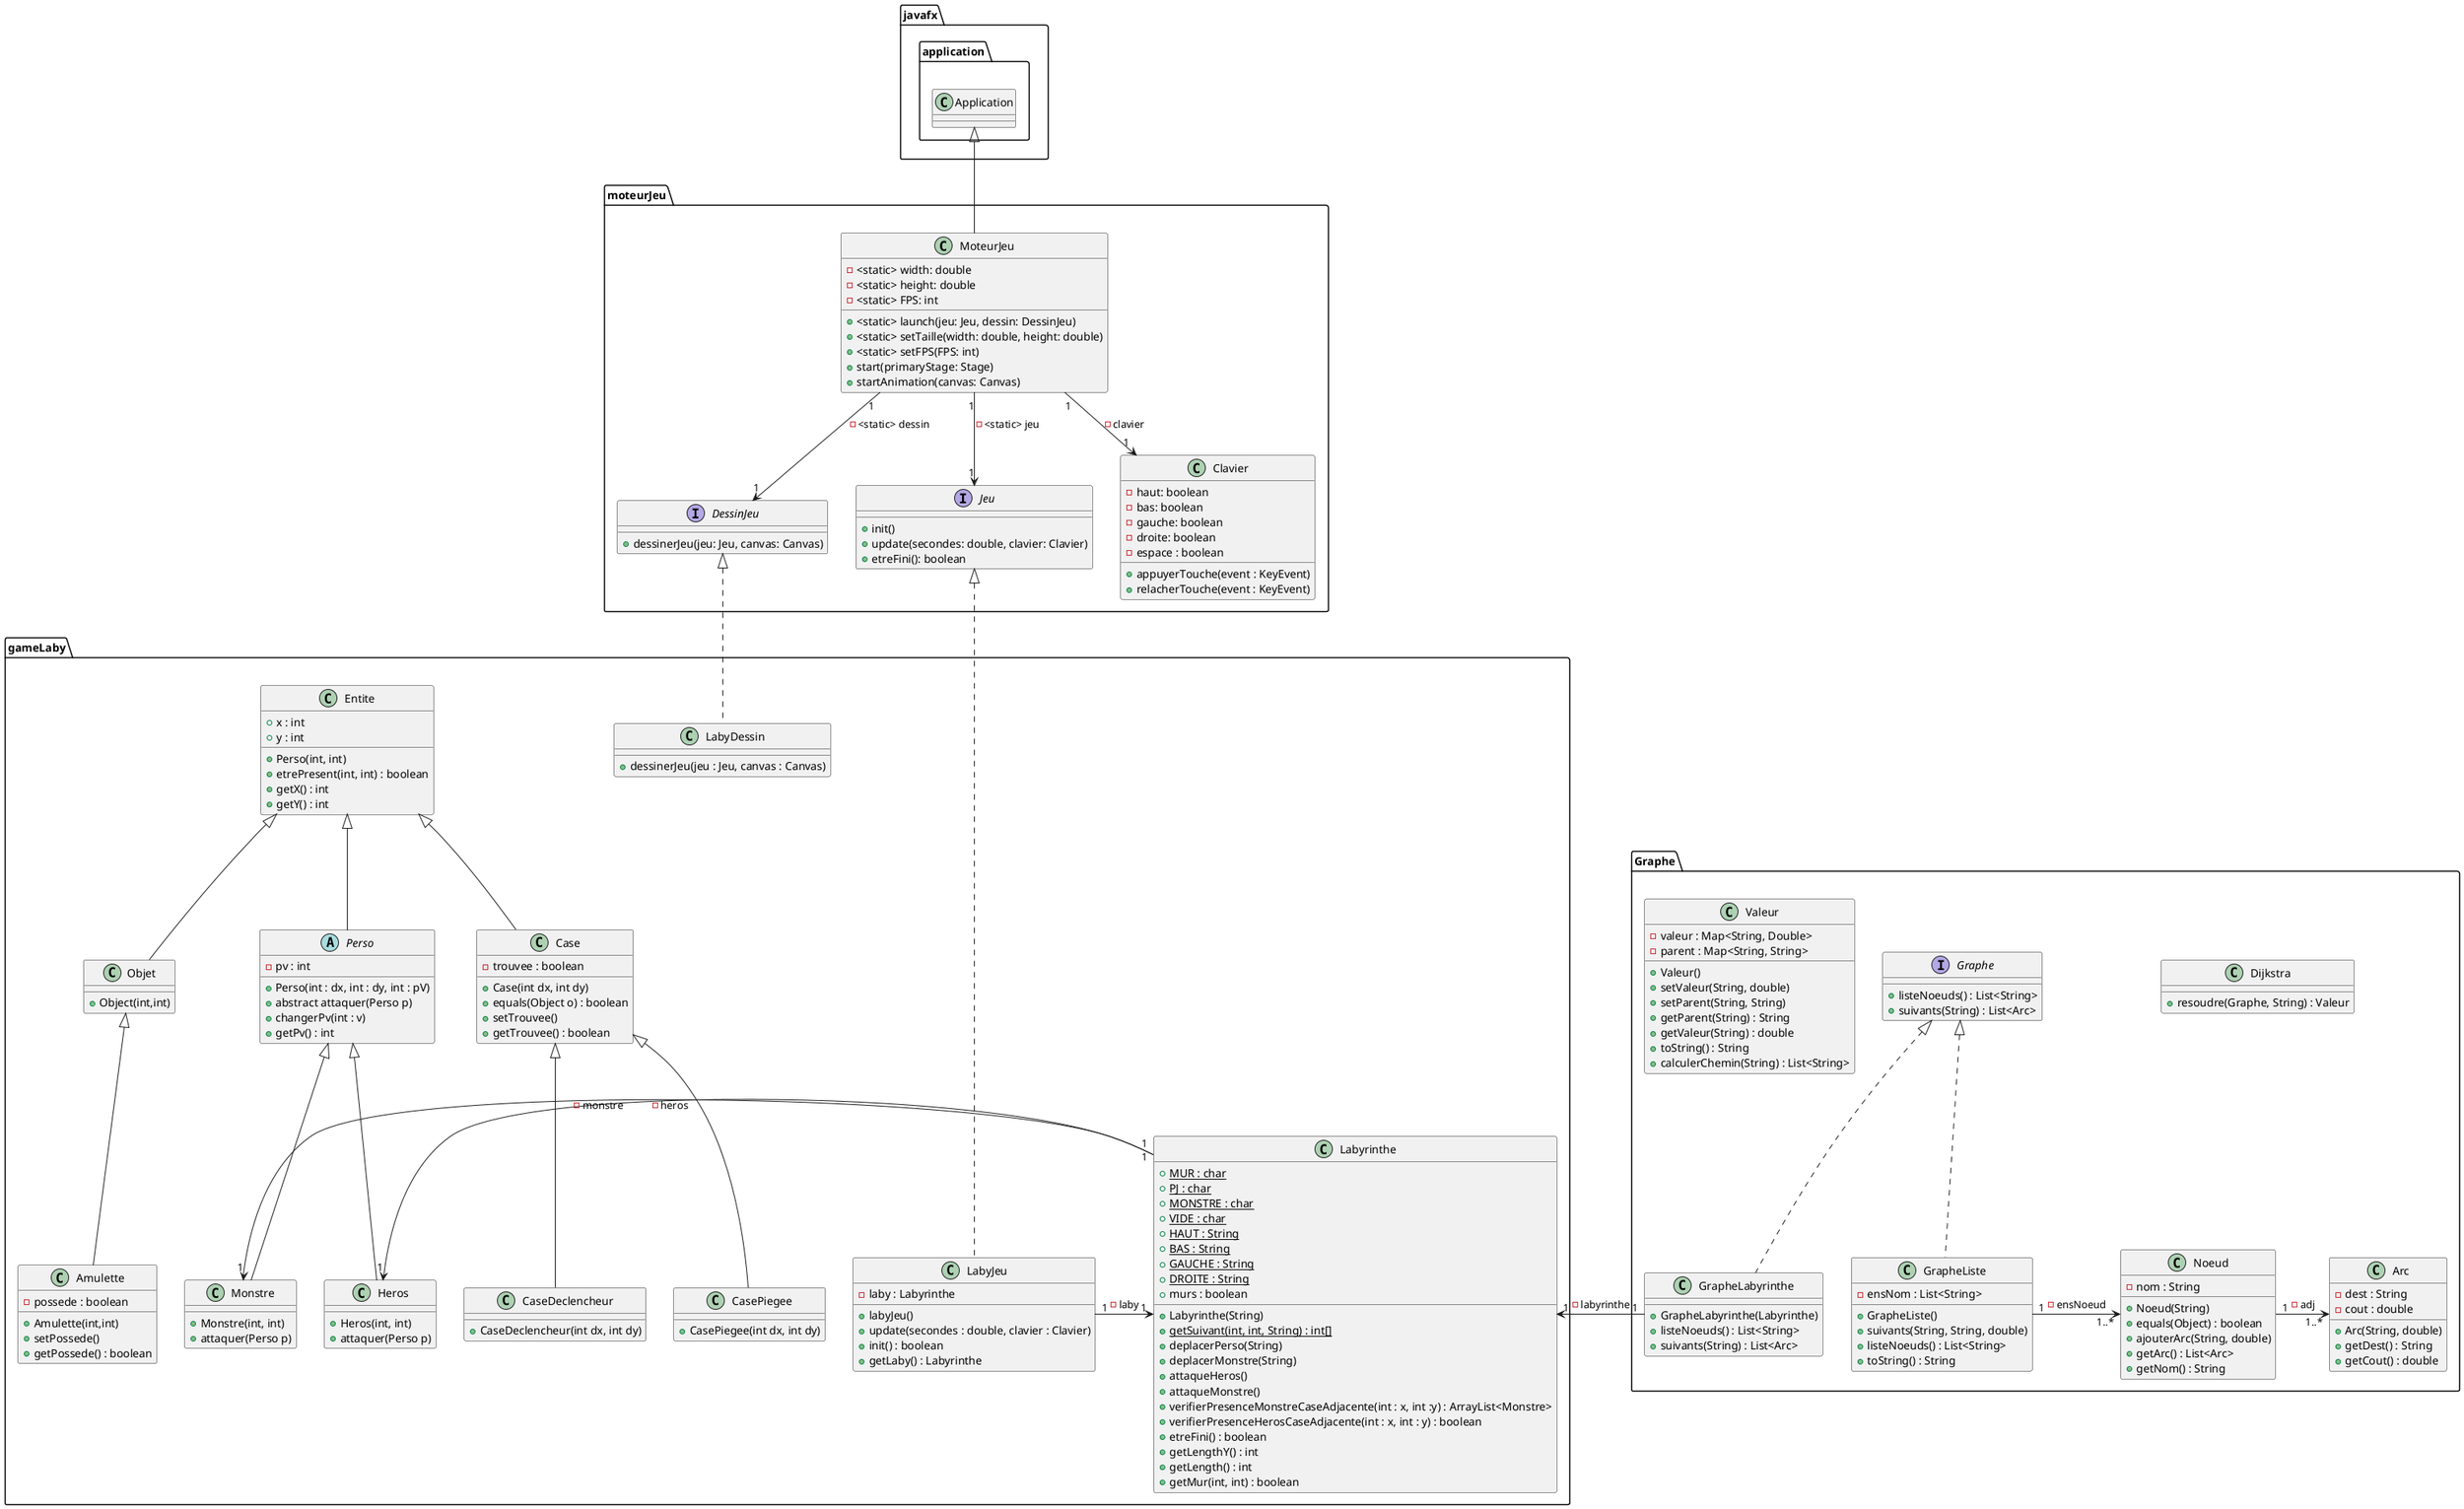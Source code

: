 @startuml

package javafx.application{
class Application{
}
}


package moteurJeu{

class MoteurJeu{
- <static> width: double
- <static> height: double
- <static> FPS: int
+ <static> launch(jeu: Jeu, dessin: DessinJeu)
+ <static> setTaille(width: double, height: double)
+ <static> setFPS(FPS: int)
+ start(primaryStage: Stage)
+ startAnimation(canvas: Canvas)
}

Application <|-- MoteurJeu



interface Jeu{
+ init()
+ update(secondes: double, clavier: Clavier)
+ etreFini(): boolean
}

MoteurJeu "1" --> "1" Jeu : - <static> jeu


interface DessinJeu{
+ dessinerJeu(jeu: Jeu, canvas: Canvas)
}

MoteurJeu "1" --> "1" DessinJeu : - <static> dessin

class Clavier{
- haut: boolean
- bas: boolean
- gauche: boolean
- droite: boolean
- espace : boolean
+ appuyerTouche(event : KeyEvent)
+ relacherTouche(event : KeyEvent)
}

MoteurJeu "1" --> "1" Clavier : - clavier
}

package gameLaby{

class LabyJeu{
- laby : Labyrinthe
+ labyJeu()
+ update(secondes : double, clavier : Clavier)
+ init() : boolean
+ getLaby() : Labyrinthe
}
Jeu <|.. LabyJeu

class LabyDessin{
+ dessinerJeu(jeu : Jeu, canvas : Canvas)

}

class Labyrinthe{
    + {static} MUR : char
    + {static} PJ : char
    + {static} MONSTRE : char
    + {static} VIDE : char
    + {static} HAUT : String
    + {static} BAS : String
    + {static} GAUCHE : String
    + {static} DROITE : String
    + murs : boolean

    + Labyrinthe(String)
    + {static} getSuivant(int, int, String) : int[]
    + deplacerPerso(String)
    + deplacerMonstre(String)
    + attaqueHeros()
    + attaqueMonstre()
    + verifierPresenceMonstreCaseAdjacente(int : x, int :y) : ArrayList<Monstre>
    + verifierPresenceHerosCaseAdjacente(int : x, int : y) : boolean
    + etreFini() : boolean
    + getLengthY() : int
    + getLength() : int
    + getMur(int, int) : boolean
}

class Entite{
    + x : int
    + y : int
    + Perso(int, int)
    + etrePresent(int, int) : boolean
    + getX() : int
    + getY() : int
}
abstract class Perso{
    - pv : int
    + Perso(int : dx, int : dy, int : pV)
    + abstract attaquer(Perso p)
    + changerPv(int : v)
    + getPv() : int
}

Entite <|-- Perso

class Monstre{
    + Monstre(int, int)
    + attaquer(Perso p)
}

class Heros{
    + Heros(int, int)
    + attaquer(Perso p)
}

class Case{
    - trouvee : boolean
    + Case(int dx, int dy)
    + equals(Object o) : boolean
    + setTrouvee()
    + getTrouvee() : boolean
}
Entite <|-- Case

class CasePiegee{
    + CasePiegee(int dx, int dy)
}
Case <|-- CasePiegee

class CaseDeclencheur{
    + CaseDeclencheur(int dx, int dy)
}
Case <|-- CaseDeclencheur

class Objet{
    + Object(int,int)
}
Entite <|-- Objet

class Amulette{
    - possede : boolean
    + Amulette(int,int)
    + setPossede()
    + getPossede() : boolean
}
Objet <|-- Amulette


Labyrinthe "1" -> "1" Heros: - heros
Labyrinthe "1" -> "1" Monstre : - monstre
LabyJeu "1" -> "1" Labyrinthe : - laby

Perso <|-- Monstre
Perso <|-- Heros
DessinJeu <|.. LabyDessin

}


package Graphe{

class Arc{
    - dest : String
    - cout : double
    + Arc(String, double)
    + getDest() : String
    + getCout() : double
}

class Dijkstra{
    + resoudre(Graphe, String) : Valeur
}

interface Graphe{
    + listeNoeuds() : List<String>
    + suivants(String) : List<Arc>
}

class GrapheLabyrinthe{
    + GrapheLabyrinthe(Labyrinthe)
    + listeNoeuds() : List<String>
    + suivants(String) : List<Arc>
}

class GrapheListe{
    - ensNom : List<String>
    + GrapheListe()
    + suivants(String, String, double)
    + listeNoeuds() : List<String>
    + toString() : String
}

class Noeud{
    - nom : String
    + Noeud(String)
    + equals(Object) : boolean
    + ajouterArc(String, double)
    + getArc() : List<Arc>
    + getNom() : String
}

class Valeur{
    - valeur : Map<String, Double>
    - parent : Map<String, String>
    + Valeur()
    + setValeur(String, double)
    + setParent(String, String)
    + getParent(String) : String
    + getValeur(String) : double
    + toString() : String
    + calculerChemin(String) : List<String>
}

GrapheLabyrinthe "1" -> "1" Labyrinthe : - labyrinthe
GrapheListe "1" -> "1..*" Noeud : - ensNoeud
Noeud "1" -> "1..*" Arc : - adj

Graphe <|.. GrapheLabyrinthe
Graphe <|.. GrapheListe

}


@enduml